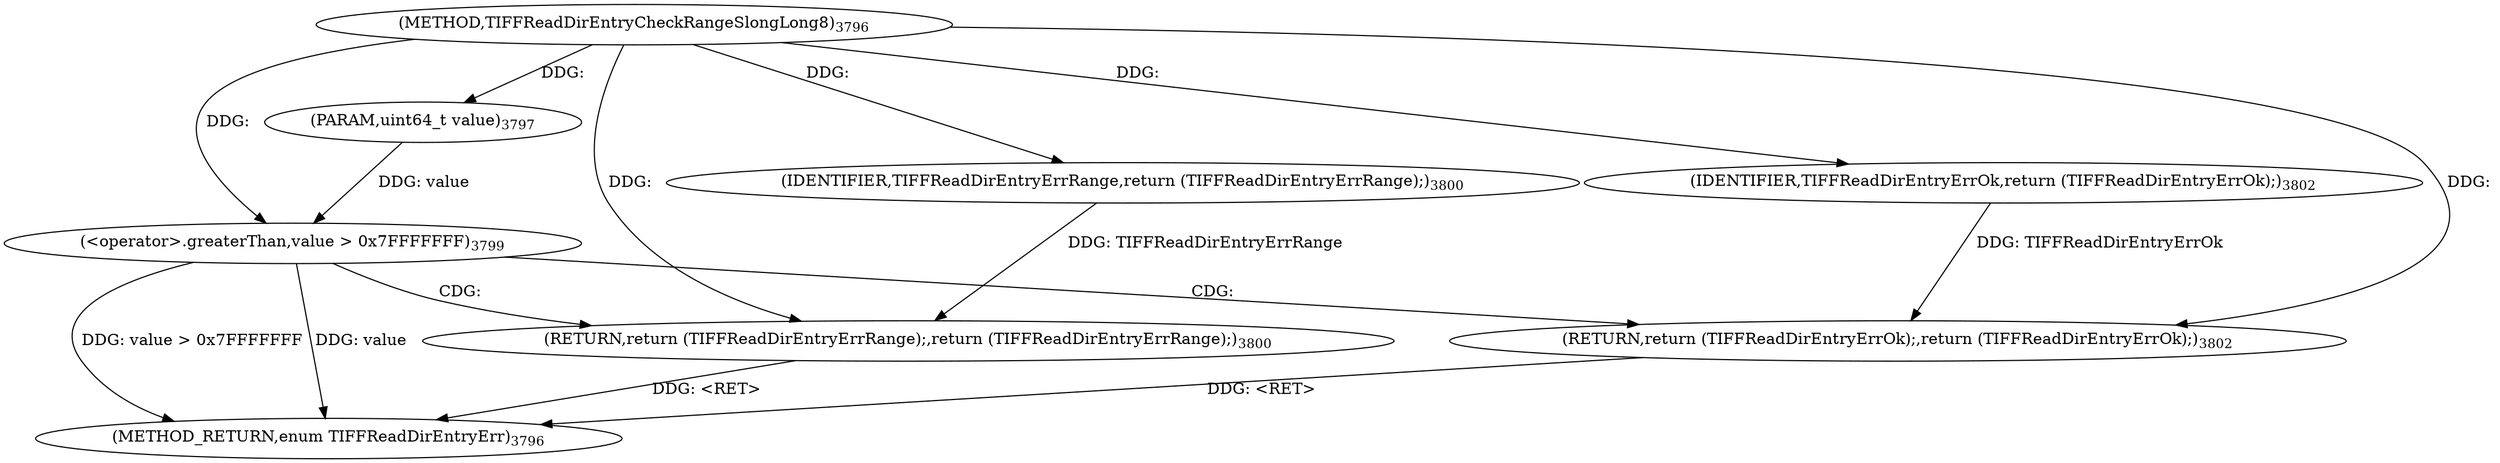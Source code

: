 digraph "TIFFReadDirEntryCheckRangeSlongLong8" {  
"87873" [label = <(METHOD,TIFFReadDirEntryCheckRangeSlongLong8)<SUB>3796</SUB>> ]
"87887" [label = <(METHOD_RETURN,enum TIFFReadDirEntryErr)<SUB>3796</SUB>> ]
"87874" [label = <(PARAM,uint64_t value)<SUB>3797</SUB>> ]
"87877" [label = <(&lt;operator&gt;.greaterThan,value &gt; 0x7FFFFFFF)<SUB>3799</SUB>> ]
"87881" [label = <(RETURN,return (TIFFReadDirEntryErrRange);,return (TIFFReadDirEntryErrRange);)<SUB>3800</SUB>> ]
"87882" [label = <(IDENTIFIER,TIFFReadDirEntryErrRange,return (TIFFReadDirEntryErrRange);)<SUB>3800</SUB>> ]
"87885" [label = <(RETURN,return (TIFFReadDirEntryErrOk);,return (TIFFReadDirEntryErrOk);)<SUB>3802</SUB>> ]
"87886" [label = <(IDENTIFIER,TIFFReadDirEntryErrOk,return (TIFFReadDirEntryErrOk);)<SUB>3802</SUB>> ]
  "87885" -> "87887"  [ label = "DDG: &lt;RET&gt;"] 
  "87881" -> "87887"  [ label = "DDG: &lt;RET&gt;"] 
  "87877" -> "87887"  [ label = "DDG: value"] 
  "87877" -> "87887"  [ label = "DDG: value &gt; 0x7FFFFFFF"] 
  "87873" -> "87874"  [ label = "DDG: "] 
  "87874" -> "87877"  [ label = "DDG: value"] 
  "87873" -> "87877"  [ label = "DDG: "] 
  "87882" -> "87881"  [ label = "DDG: TIFFReadDirEntryErrRange"] 
  "87873" -> "87881"  [ label = "DDG: "] 
  "87873" -> "87882"  [ label = "DDG: "] 
  "87886" -> "87885"  [ label = "DDG: TIFFReadDirEntryErrOk"] 
  "87873" -> "87885"  [ label = "DDG: "] 
  "87873" -> "87886"  [ label = "DDG: "] 
  "87877" -> "87881"  [ label = "CDG: "] 
  "87877" -> "87885"  [ label = "CDG: "] 
}

